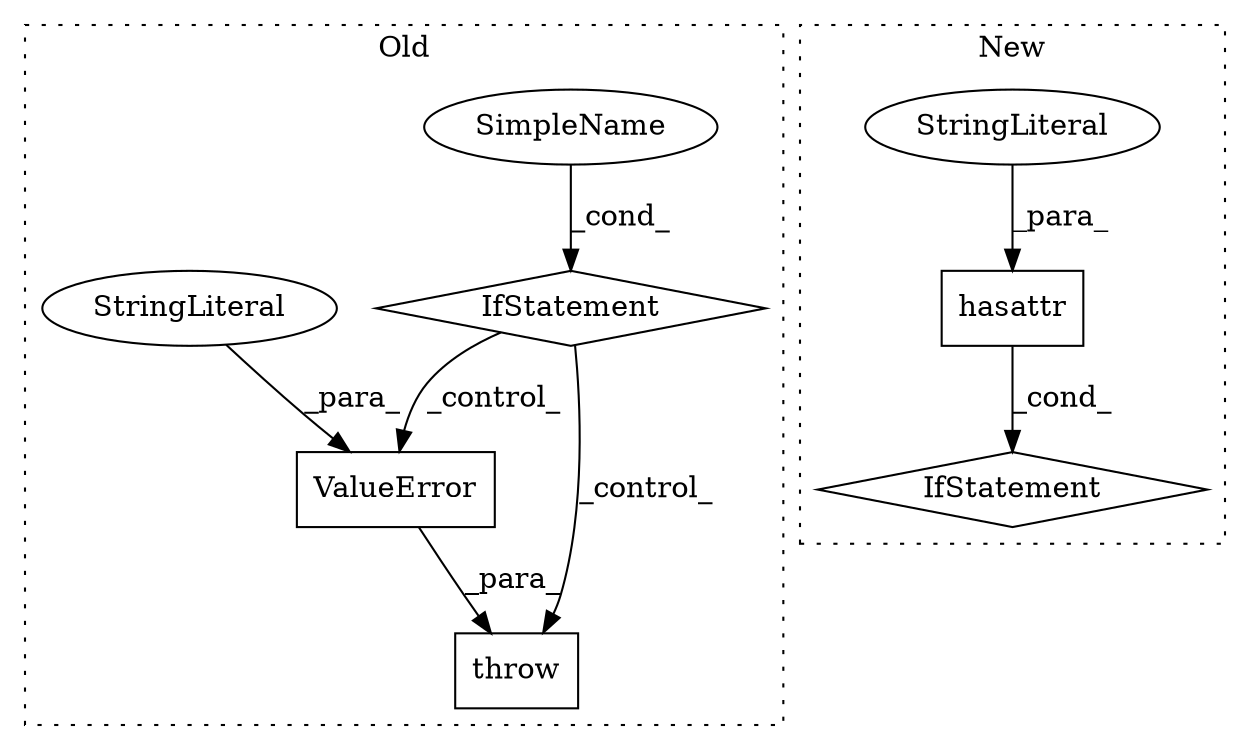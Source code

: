digraph G {
subgraph cluster0 {
1 [label="ValueError" a="32" s="42219,42274" l="11,1" shape="box"];
4 [label="IfStatement" a="25" s="42173,42203" l="4,2" shape="diamond"];
5 [label="SimpleName" a="42" s="" l="" shape="ellipse"];
7 [label="StringLiteral" a="45" s="42230" l="44" shape="ellipse"];
8 [label="throw" a="53" s="42213" l="6" shape="box"];
label = "Old";
style="dotted";
}
subgraph cluster1 {
2 [label="hasattr" a="32" s="29495,29521" l="8,1" shape="box"];
3 [label="IfStatement" a="25" s="29491,29522" l="4,2" shape="diamond"];
6 [label="StringLiteral" a="45" s="29512" l="9" shape="ellipse"];
label = "New";
style="dotted";
}
1 -> 8 [label="_para_"];
2 -> 3 [label="_cond_"];
4 -> 8 [label="_control_"];
4 -> 1 [label="_control_"];
5 -> 4 [label="_cond_"];
6 -> 2 [label="_para_"];
7 -> 1 [label="_para_"];
}